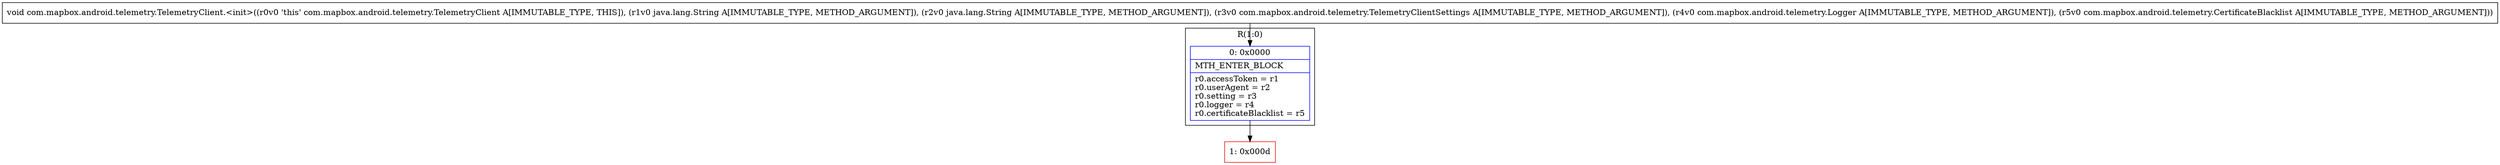 digraph "CFG forcom.mapbox.android.telemetry.TelemetryClient.\<init\>(Ljava\/lang\/String;Ljava\/lang\/String;Lcom\/mapbox\/android\/telemetry\/TelemetryClientSettings;Lcom\/mapbox\/android\/telemetry\/Logger;Lcom\/mapbox\/android\/telemetry\/CertificateBlacklist;)V" {
subgraph cluster_Region_67617895 {
label = "R(1:0)";
node [shape=record,color=blue];
Node_0 [shape=record,label="{0\:\ 0x0000|MTH_ENTER_BLOCK\l|r0.accessToken = r1\lr0.userAgent = r2\lr0.setting = r3\lr0.logger = r4\lr0.certificateBlacklist = r5\l}"];
}
Node_1 [shape=record,color=red,label="{1\:\ 0x000d}"];
MethodNode[shape=record,label="{void com.mapbox.android.telemetry.TelemetryClient.\<init\>((r0v0 'this' com.mapbox.android.telemetry.TelemetryClient A[IMMUTABLE_TYPE, THIS]), (r1v0 java.lang.String A[IMMUTABLE_TYPE, METHOD_ARGUMENT]), (r2v0 java.lang.String A[IMMUTABLE_TYPE, METHOD_ARGUMENT]), (r3v0 com.mapbox.android.telemetry.TelemetryClientSettings A[IMMUTABLE_TYPE, METHOD_ARGUMENT]), (r4v0 com.mapbox.android.telemetry.Logger A[IMMUTABLE_TYPE, METHOD_ARGUMENT]), (r5v0 com.mapbox.android.telemetry.CertificateBlacklist A[IMMUTABLE_TYPE, METHOD_ARGUMENT])) }"];
MethodNode -> Node_0;
Node_0 -> Node_1;
}

